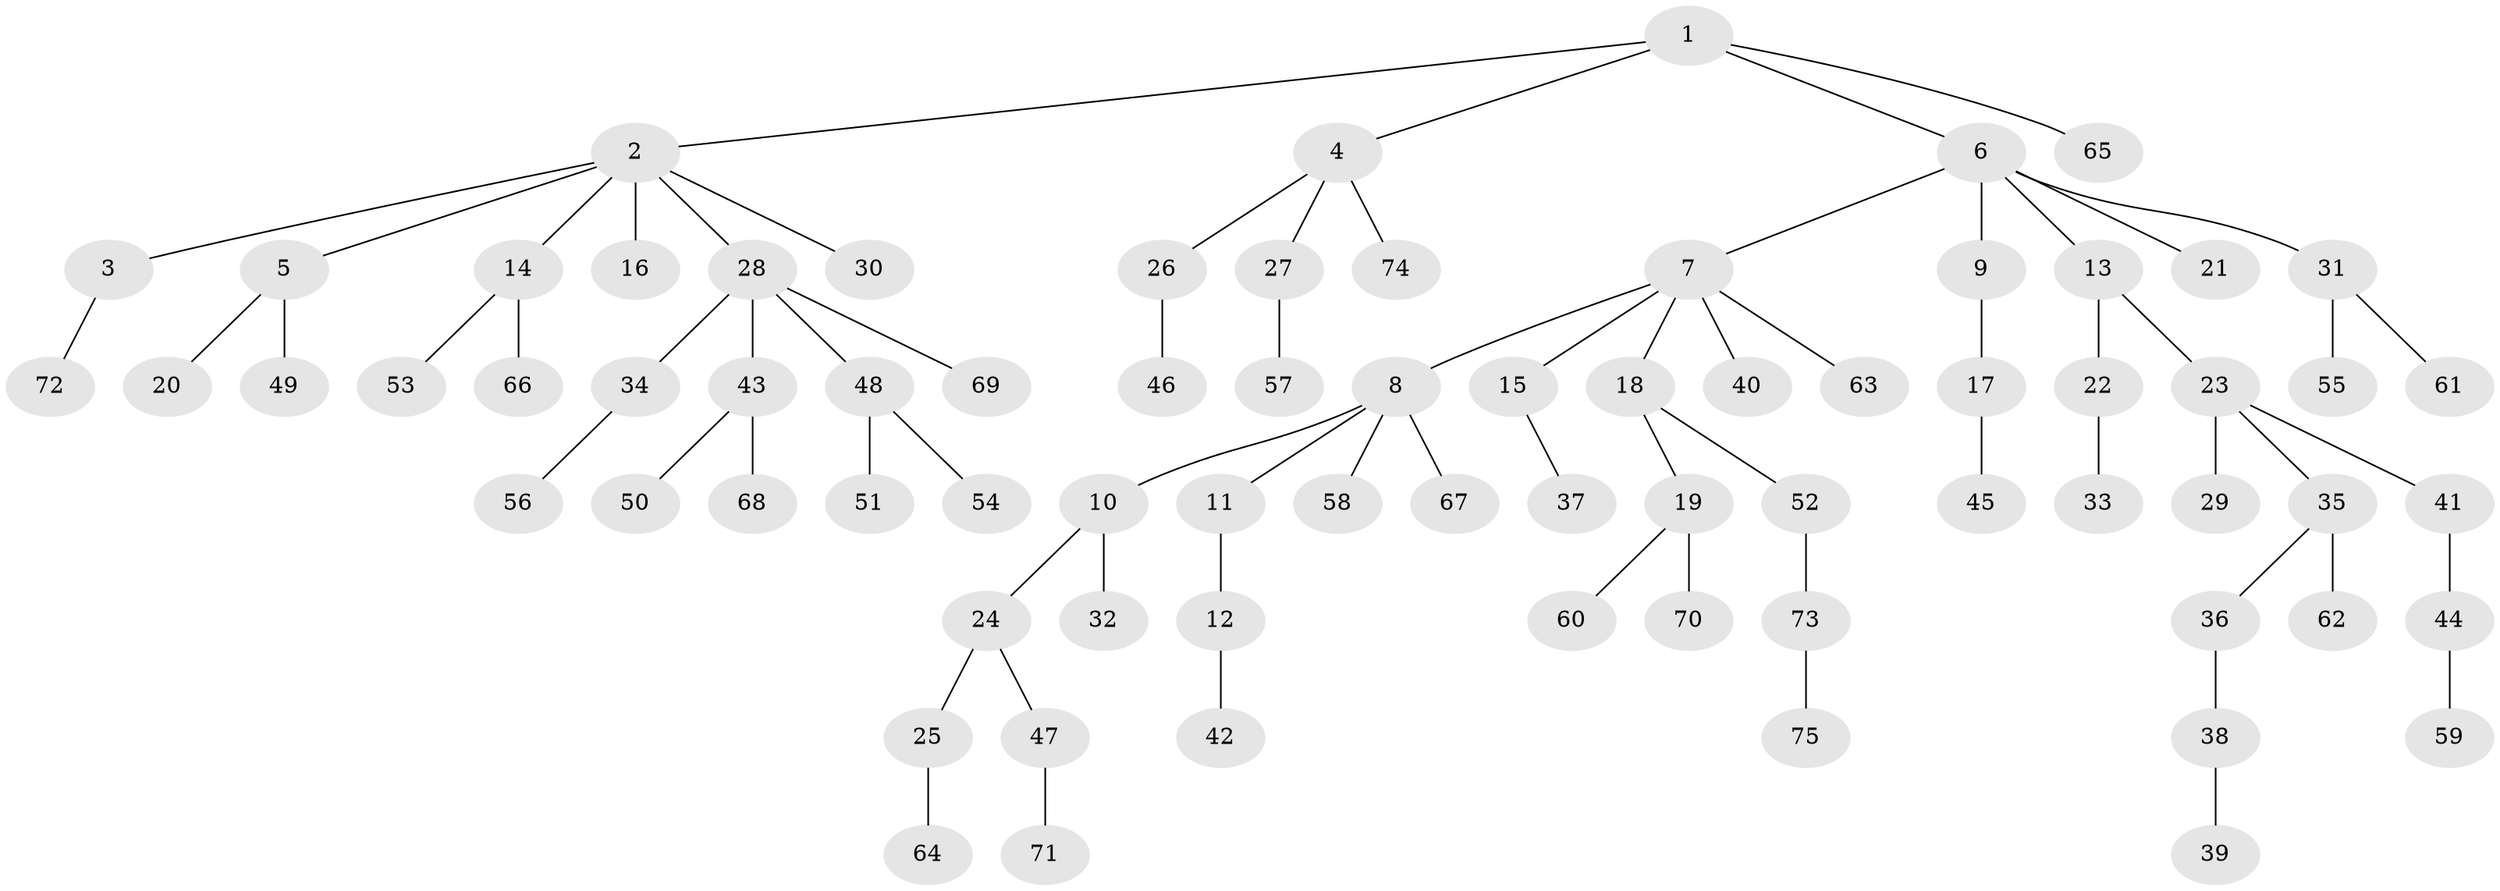 // Generated by graph-tools (version 1.1) at 2025/53/03/09/25 04:53:10]
// undirected, 75 vertices, 74 edges
graph export_dot {
graph [start="1"]
  node [color=gray90,style=filled];
  1;
  2;
  3;
  4;
  5;
  6;
  7;
  8;
  9;
  10;
  11;
  12;
  13;
  14;
  15;
  16;
  17;
  18;
  19;
  20;
  21;
  22;
  23;
  24;
  25;
  26;
  27;
  28;
  29;
  30;
  31;
  32;
  33;
  34;
  35;
  36;
  37;
  38;
  39;
  40;
  41;
  42;
  43;
  44;
  45;
  46;
  47;
  48;
  49;
  50;
  51;
  52;
  53;
  54;
  55;
  56;
  57;
  58;
  59;
  60;
  61;
  62;
  63;
  64;
  65;
  66;
  67;
  68;
  69;
  70;
  71;
  72;
  73;
  74;
  75;
  1 -- 2;
  1 -- 4;
  1 -- 6;
  1 -- 65;
  2 -- 3;
  2 -- 5;
  2 -- 14;
  2 -- 16;
  2 -- 28;
  2 -- 30;
  3 -- 72;
  4 -- 26;
  4 -- 27;
  4 -- 74;
  5 -- 20;
  5 -- 49;
  6 -- 7;
  6 -- 9;
  6 -- 13;
  6 -- 21;
  6 -- 31;
  7 -- 8;
  7 -- 15;
  7 -- 18;
  7 -- 40;
  7 -- 63;
  8 -- 10;
  8 -- 11;
  8 -- 58;
  8 -- 67;
  9 -- 17;
  10 -- 24;
  10 -- 32;
  11 -- 12;
  12 -- 42;
  13 -- 22;
  13 -- 23;
  14 -- 53;
  14 -- 66;
  15 -- 37;
  17 -- 45;
  18 -- 19;
  18 -- 52;
  19 -- 60;
  19 -- 70;
  22 -- 33;
  23 -- 29;
  23 -- 35;
  23 -- 41;
  24 -- 25;
  24 -- 47;
  25 -- 64;
  26 -- 46;
  27 -- 57;
  28 -- 34;
  28 -- 43;
  28 -- 48;
  28 -- 69;
  31 -- 55;
  31 -- 61;
  34 -- 56;
  35 -- 36;
  35 -- 62;
  36 -- 38;
  38 -- 39;
  41 -- 44;
  43 -- 50;
  43 -- 68;
  44 -- 59;
  47 -- 71;
  48 -- 51;
  48 -- 54;
  52 -- 73;
  73 -- 75;
}
